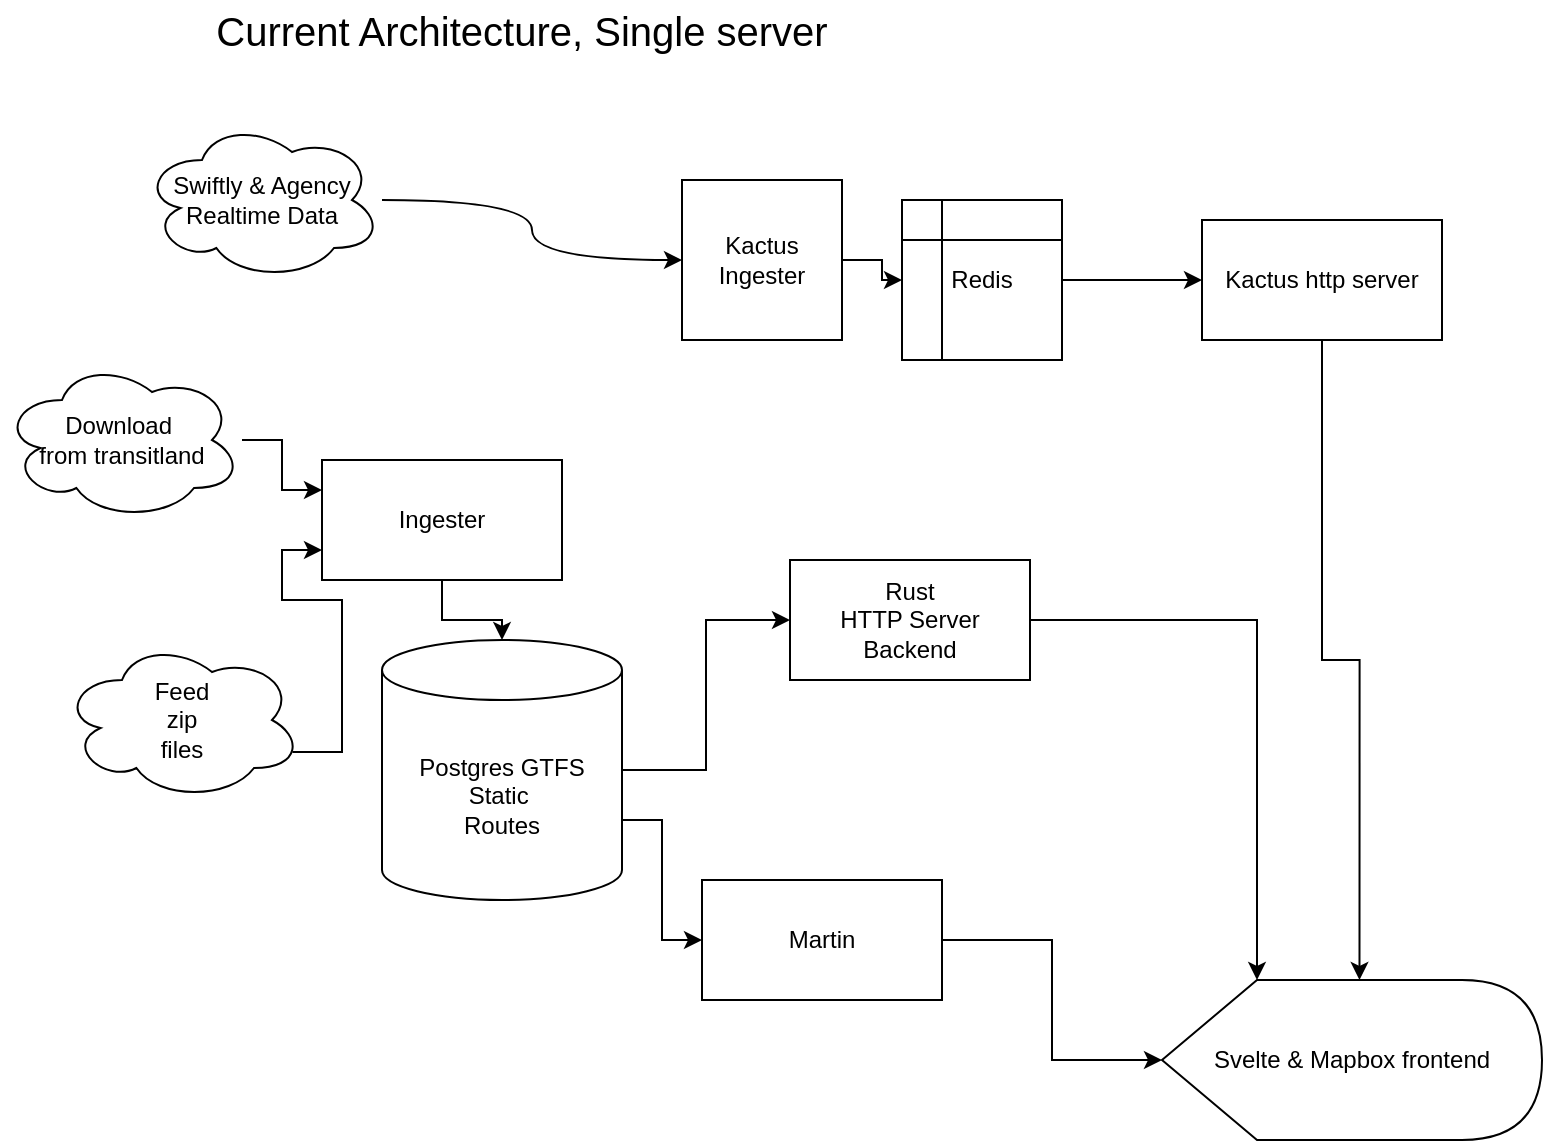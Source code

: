 <mxfile version="22.1.4" type="github">
  <diagram name="Page-1" id="B5llXI-_erB80sFzHADw">
    <mxGraphModel dx="1010" dy="824" grid="1" gridSize="10" guides="1" tooltips="1" connect="1" arrows="1" fold="1" page="1" pageScale="1" pageWidth="827" pageHeight="1169" math="0" shadow="0">
      <root>
        <mxCell id="0" />
        <mxCell id="1" parent="0" />
        <mxCell id="M_S2hfJcHRhj8wXRcyZ3-6" style="edgeStyle=orthogonalEdgeStyle;rounded=0;orthogonalLoop=1;jettySize=auto;html=1;" edge="1" parent="1" source="-Rb9ixtFvugTr6DHxC6b-1" target="M_S2hfJcHRhj8wXRcyZ3-5">
          <mxGeometry relative="1" as="geometry" />
        </mxCell>
        <mxCell id="-Rb9ixtFvugTr6DHxC6b-1" value="Kactus Ingester" style="whiteSpace=wrap;html=1;aspect=fixed;" parent="1" vertex="1">
          <mxGeometry x="360" y="260" width="80" height="80" as="geometry" />
        </mxCell>
        <mxCell id="M_S2hfJcHRhj8wXRcyZ3-2" style="edgeStyle=orthogonalEdgeStyle;rounded=0;orthogonalLoop=1;jettySize=auto;html=1;curved=1;" edge="1" parent="1" source="M_S2hfJcHRhj8wXRcyZ3-1" target="-Rb9ixtFvugTr6DHxC6b-1">
          <mxGeometry relative="1" as="geometry" />
        </mxCell>
        <mxCell id="M_S2hfJcHRhj8wXRcyZ3-1" value="Swiftly &amp;amp; Agency&lt;br&gt;Realtime Data&lt;br&gt;" style="ellipse;shape=cloud;whiteSpace=wrap;html=1;" vertex="1" parent="1">
          <mxGeometry x="90" y="230" width="120" height="80" as="geometry" />
        </mxCell>
        <mxCell id="M_S2hfJcHRhj8wXRcyZ3-8" style="edgeStyle=orthogonalEdgeStyle;rounded=0;orthogonalLoop=1;jettySize=auto;html=1;" edge="1" parent="1" source="M_S2hfJcHRhj8wXRcyZ3-3" target="M_S2hfJcHRhj8wXRcyZ3-4">
          <mxGeometry relative="1" as="geometry" />
        </mxCell>
        <mxCell id="M_S2hfJcHRhj8wXRcyZ3-3" value="Ingester" style="rounded=0;whiteSpace=wrap;html=1;" vertex="1" parent="1">
          <mxGeometry x="180" y="400" width="120" height="60" as="geometry" />
        </mxCell>
        <mxCell id="M_S2hfJcHRhj8wXRcyZ3-16" style="edgeStyle=orthogonalEdgeStyle;rounded=0;orthogonalLoop=1;jettySize=auto;html=1;entryX=0;entryY=0.5;entryDx=0;entryDy=0;" edge="1" parent="1" source="M_S2hfJcHRhj8wXRcyZ3-4" target="M_S2hfJcHRhj8wXRcyZ3-15">
          <mxGeometry relative="1" as="geometry" />
        </mxCell>
        <mxCell id="M_S2hfJcHRhj8wXRcyZ3-25" style="edgeStyle=orthogonalEdgeStyle;rounded=0;orthogonalLoop=1;jettySize=auto;html=1;exitX=1;exitY=0;exitDx=0;exitDy=90;exitPerimeter=0;entryX=0;entryY=0.5;entryDx=0;entryDy=0;" edge="1" parent="1" source="M_S2hfJcHRhj8wXRcyZ3-4" target="M_S2hfJcHRhj8wXRcyZ3-20">
          <mxGeometry relative="1" as="geometry" />
        </mxCell>
        <mxCell id="M_S2hfJcHRhj8wXRcyZ3-4" value="Postgres GTFS Static&amp;nbsp;&lt;br&gt;Routes" style="shape=cylinder3;whiteSpace=wrap;html=1;boundedLbl=1;backgroundOutline=1;size=15;" vertex="1" parent="1">
          <mxGeometry x="210" y="490" width="120" height="130" as="geometry" />
        </mxCell>
        <mxCell id="M_S2hfJcHRhj8wXRcyZ3-21" style="edgeStyle=orthogonalEdgeStyle;rounded=0;orthogonalLoop=1;jettySize=auto;html=1;" edge="1" parent="1" source="M_S2hfJcHRhj8wXRcyZ3-5" target="M_S2hfJcHRhj8wXRcyZ3-17">
          <mxGeometry relative="1" as="geometry" />
        </mxCell>
        <mxCell id="M_S2hfJcHRhj8wXRcyZ3-5" value="Redis" style="shape=internalStorage;whiteSpace=wrap;html=1;backgroundOutline=1;" vertex="1" parent="1">
          <mxGeometry x="470" y="270" width="80" height="80" as="geometry" />
        </mxCell>
        <mxCell id="M_S2hfJcHRhj8wXRcyZ3-13" style="edgeStyle=orthogonalEdgeStyle;rounded=0;orthogonalLoop=1;jettySize=auto;html=1;entryX=0;entryY=0.25;entryDx=0;entryDy=0;" edge="1" parent="1" source="M_S2hfJcHRhj8wXRcyZ3-10" target="M_S2hfJcHRhj8wXRcyZ3-3">
          <mxGeometry relative="1" as="geometry" />
        </mxCell>
        <mxCell id="M_S2hfJcHRhj8wXRcyZ3-10" value="Download&amp;nbsp;&lt;br&gt;from transitland" style="ellipse;shape=cloud;whiteSpace=wrap;html=1;" vertex="1" parent="1">
          <mxGeometry x="20" y="350" width="120" height="80" as="geometry" />
        </mxCell>
        <mxCell id="M_S2hfJcHRhj8wXRcyZ3-14" style="edgeStyle=orthogonalEdgeStyle;rounded=0;orthogonalLoop=1;jettySize=auto;html=1;exitX=0.96;exitY=0.7;exitDx=0;exitDy=0;exitPerimeter=0;entryX=0;entryY=0.75;entryDx=0;entryDy=0;" edge="1" parent="1" source="M_S2hfJcHRhj8wXRcyZ3-11" target="M_S2hfJcHRhj8wXRcyZ3-3">
          <mxGeometry relative="1" as="geometry" />
        </mxCell>
        <mxCell id="M_S2hfJcHRhj8wXRcyZ3-11" value="Feed&lt;br&gt;zip&lt;br&gt;files" style="ellipse;shape=cloud;whiteSpace=wrap;html=1;" vertex="1" parent="1">
          <mxGeometry x="50" y="490" width="120" height="80" as="geometry" />
        </mxCell>
        <mxCell id="M_S2hfJcHRhj8wXRcyZ3-12" value="&lt;font style=&quot;font-size: 20px;&quot;&gt;Current Architecture, Single server&lt;/font&gt;" style="text;html=1;strokeColor=none;fillColor=none;align=center;verticalAlign=middle;whiteSpace=wrap;rounded=0;" vertex="1" parent="1">
          <mxGeometry x="80" y="170" width="400" height="30" as="geometry" />
        </mxCell>
        <mxCell id="M_S2hfJcHRhj8wXRcyZ3-15" value="Rust&lt;br&gt;HTTP Server&lt;br&gt;Backend" style="rounded=0;whiteSpace=wrap;html=1;" vertex="1" parent="1">
          <mxGeometry x="414" y="450" width="120" height="60" as="geometry" />
        </mxCell>
        <mxCell id="M_S2hfJcHRhj8wXRcyZ3-17" value="Kactus http server" style="rounded=0;whiteSpace=wrap;html=1;" vertex="1" parent="1">
          <mxGeometry x="620" y="280" width="120" height="60" as="geometry" />
        </mxCell>
        <mxCell id="M_S2hfJcHRhj8wXRcyZ3-19" value="Svelte &amp;amp; Mapbox frontend" style="shape=display;whiteSpace=wrap;html=1;" vertex="1" parent="1">
          <mxGeometry x="600" y="660" width="190" height="80" as="geometry" />
        </mxCell>
        <mxCell id="M_S2hfJcHRhj8wXRcyZ3-20" value="Martin" style="rounded=0;whiteSpace=wrap;html=1;" vertex="1" parent="1">
          <mxGeometry x="370" y="610" width="120" height="60" as="geometry" />
        </mxCell>
        <mxCell id="M_S2hfJcHRhj8wXRcyZ3-22" style="edgeStyle=orthogonalEdgeStyle;rounded=0;orthogonalLoop=1;jettySize=auto;html=1;exitX=0.5;exitY=1;exitDx=0;exitDy=0;entryX=0;entryY=0;entryDx=98.75;entryDy=0;entryPerimeter=0;" edge="1" parent="1" source="M_S2hfJcHRhj8wXRcyZ3-17" target="M_S2hfJcHRhj8wXRcyZ3-19">
          <mxGeometry relative="1" as="geometry" />
        </mxCell>
        <mxCell id="M_S2hfJcHRhj8wXRcyZ3-23" style="edgeStyle=orthogonalEdgeStyle;rounded=0;orthogonalLoop=1;jettySize=auto;html=1;entryX=0;entryY=0.5;entryDx=0;entryDy=0;entryPerimeter=0;" edge="1" parent="1" source="M_S2hfJcHRhj8wXRcyZ3-20" target="M_S2hfJcHRhj8wXRcyZ3-19">
          <mxGeometry relative="1" as="geometry" />
        </mxCell>
        <mxCell id="M_S2hfJcHRhj8wXRcyZ3-24" style="edgeStyle=orthogonalEdgeStyle;rounded=0;orthogonalLoop=1;jettySize=auto;html=1;entryX=0;entryY=0;entryDx=47.5;entryDy=0;entryPerimeter=0;" edge="1" parent="1" source="M_S2hfJcHRhj8wXRcyZ3-15" target="M_S2hfJcHRhj8wXRcyZ3-19">
          <mxGeometry relative="1" as="geometry" />
        </mxCell>
      </root>
    </mxGraphModel>
  </diagram>
</mxfile>
